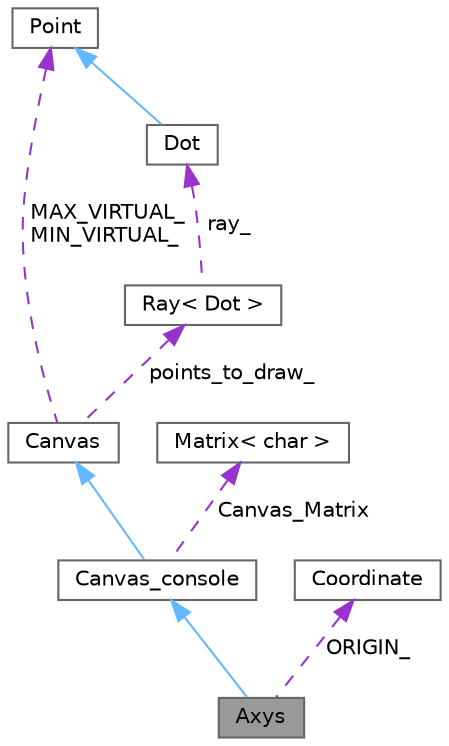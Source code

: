 digraph "Axys"
{
 // LATEX_PDF_SIZE
  bgcolor="transparent";
  edge [fontname=Helvetica,fontsize=10,labelfontname=Helvetica,labelfontsize=10];
  node [fontname=Helvetica,fontsize=10,shape=box,height=0.2,width=0.4];
  Node1 [label="Axys",height=0.2,width=0.4,color="gray40", fillcolor="grey60", style="filled", fontcolor="black",tooltip="класс для рисования осей Х и У"];
  Node2 -> Node1 [dir="back",color="steelblue1",style="solid"];
  Node2 [label="Canvas_console",height=0.2,width=0.4,color="gray40", fillcolor="white", style="filled",URL="$class_canvas__console.html",tooltip=" "];
  Node3 -> Node2 [dir="back",color="steelblue1",style="solid"];
  Node3 [label="Canvas",height=0.2,width=0.4,color="gray40", fillcolor="white", style="filled",URL="$class_canvas.html",tooltip=" "];
  Node4 -> Node3 [dir="back",color="darkorchid3",style="dashed",label=" MAX_VIRTUAL_\nMIN_VIRTUAL_" ];
  Node4 [label="Point",height=0.2,width=0.4,color="gray40", fillcolor="white", style="filled",URL="$struct_point.html",tooltip=" "];
  Node5 -> Node3 [dir="back",color="darkorchid3",style="dashed",label=" points_to_draw_" ];
  Node5 [label="Ray\< Dot \>",height=0.2,width=0.4,color="gray40", fillcolor="white", style="filled",URL="$class_ray.html",tooltip=" "];
  Node6 -> Node5 [dir="back",color="darkorchid3",style="dashed",label=" ray_" ];
  Node6 [label="Dot",height=0.2,width=0.4,color="gray40", fillcolor="white", style="filled",URL="$struct_dot.html",tooltip=" "];
  Node4 -> Node6 [dir="back",color="steelblue1",style="solid"];
  Node7 -> Node2 [dir="back",color="darkorchid3",style="dashed",label=" Canvas_Matrix" ];
  Node7 [label="Matrix\< char \>",height=0.2,width=0.4,color="gray40", fillcolor="white", style="filled",URL="$class_matrix.html",tooltip=" "];
  Node8 -> Node1 [dir="back",color="darkorchid3",style="dashed",label=" ORIGIN_" ];
  Node8 [label="Coordinate",height=0.2,width=0.4,color="gray40", fillcolor="white", style="filled",URL="$struct_coordinate.html",tooltip=" "];
}
